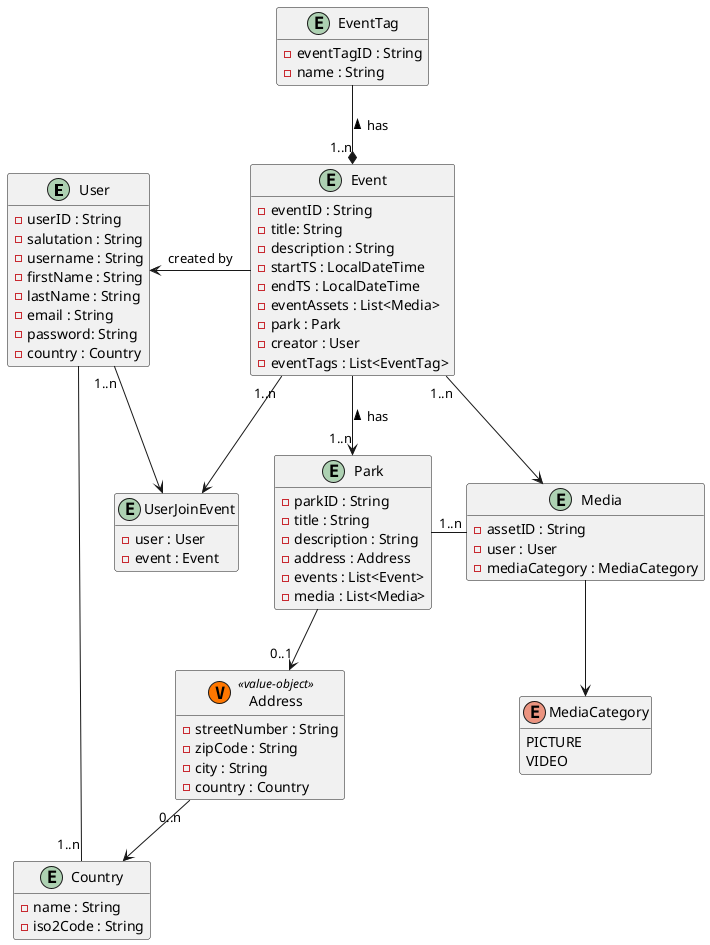 @startuml
'https://plantuml.com/class-diagram

hide empty methods

entity User {
    - userID : String
    - salutation : String
    - username : String
    - firstName : String
    - lastName : String
    - email : String
    - password: String
    - country : Country
    }

entity UserJoinEvent {
    - user : User
    - event : Event

}

entity Event {
    - eventID : String
    - title: String
    - description : String
    - startTS : LocalDateTime
    - endTS : LocalDateTime
    - eventAssets : List<Media>
    - park : Park
    - creator : User
    - eventTags : List<EventTag>
}

entity EventTag {
    - eventTagID : String
    - name : String
}

entity Media {
    - assetID : String
    - user : User
    - mediaCategory : MediaCategory
}

enum MediaCategory {
    PICTURE
    VIDEO
}

entity Park {
    - parkID : String
    - title : String
    - description : String
    - address : Address
    - events : List<Event>
    - media : List<Media>
}

class Address <<(V, #FF7700) value-object>> {
    - streetNumber : String
    - zipCode : String
    - city : String
    - country : Country
}

entity Country {
    - name : String
    - iso2Code : String
}

User "1..n" --> UserJoinEvent
Event "1..n" -->  UserJoinEvent
Address "0..n" --> Country
Media --> MediaCategory
EventTag --* "1..n" Event : has <
Event --> "1..n" Park : has <
Media <-- "1..n" Event
Event -left-> User : created by
Park "1..n" -right- Media
Country "1..n" -- User
Park --> "0..1" Address
'entity Comment {}

'Album "0..n" o.up.o "0..n" Photo
'Album "1" *-- "1..n" AlbumPhoto
'Photo <-- "1..n" AlbumPhoto : references <
'Photographer -up-|> AbstractPerson
'Person -right-|> AbstractPerson
'Photographer "0..1" -left- "0..n" Photo : taken by <
'Photographer --> "0..1" Address : studioAddress
'Photographer --> "0..1" Address : billingAddress
'Photographer -right-> PhoneNumber : mobilePhone
'Photographer -up-> "0..1" PhoneNumber : businessPhone
'Photographer *--> "0..n" Email : has >
'PersonTag -right-> Person : tags >
'PersonTag --> Photo : describes >
'Email -right-> EmailType
'Address "0..n" -left-> Country
'Photo --> Orientation


@enduml